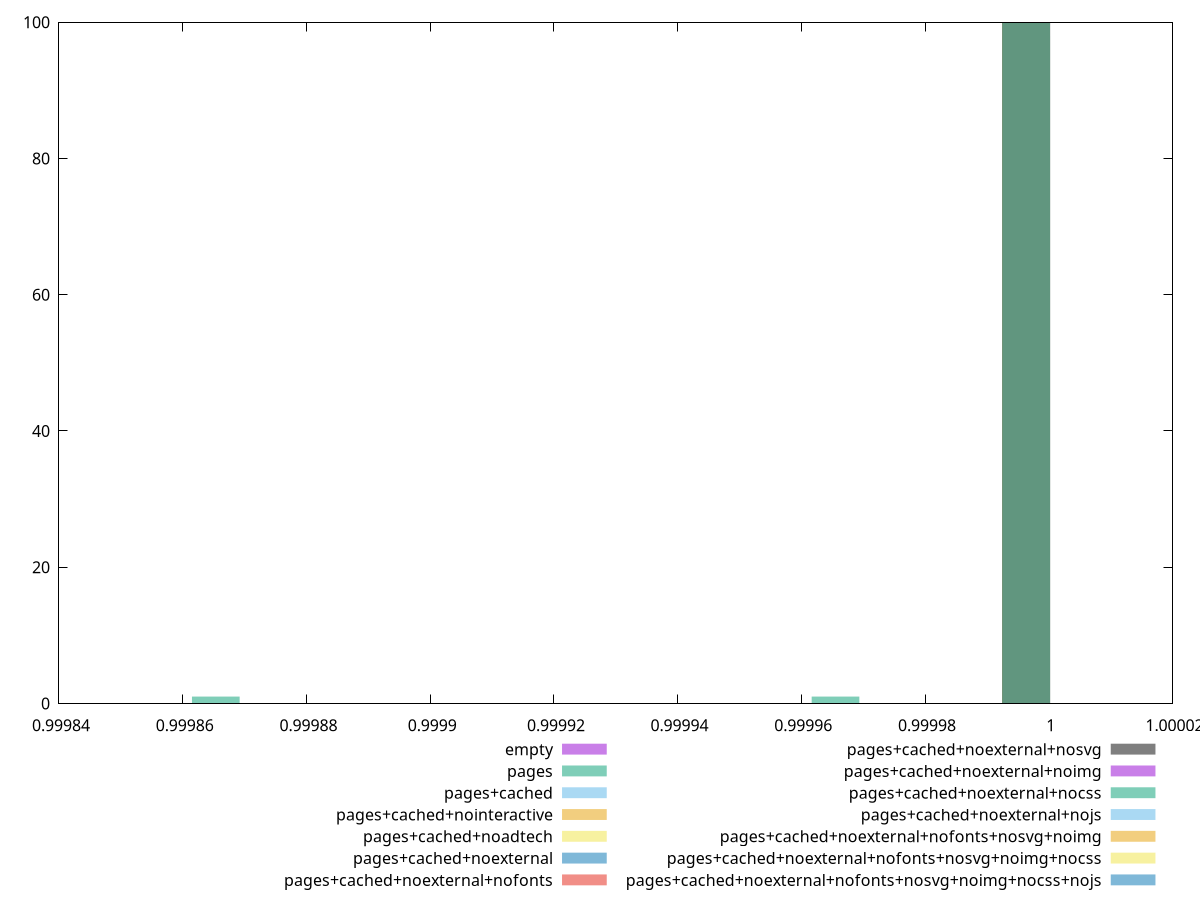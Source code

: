 reset
set terminal svg size 640, 620 enhanced background rgb 'white'
set output "reprap/estimated-input-latency/comparison/histogram/all_score.svg"

$empty <<EOF
0.9999963479498979 100
EOF

$pages <<EOF
0.9998653464170576 1
0.9999963479498979 98
0.9999655240598178 1
EOF

$pagesCached <<EOF
0.9999963479498979 100
EOF

$pagesCachedNointeractive <<EOF
0.9999963479498979 100
EOF

$pagesCachedNoadtech <<EOF
0.9999963479498979 100
EOF

$pagesCachedNoexternal <<EOF
0.9999963479498979 100
EOF

$pagesCachedNoexternalNofonts <<EOF
0.9999963479498979 100
EOF

$pagesCachedNoexternalNosvg <<EOF
0.9999963479498979 100
EOF

$pagesCachedNoexternalNoimg <<EOF
0.9999963479498979 100
EOF

$pagesCachedNoexternalNocss <<EOF
0.9999963479498979 100
EOF

$pagesCachedNoexternalNojs <<EOF
0.9999963479498979 100
EOF

$pagesCachedNoexternalNofontsNosvgNoimg <<EOF
0.9999963479498979 100
EOF

$pagesCachedNoexternalNofontsNosvgNoimgNocss <<EOF
0.9999963479498979 100
EOF

$pagesCachedNoexternalNofontsNosvgNoimgNocssNojs <<EOF
0.9999963479498979 100
EOF

set key outside below
set boxwidth 0.00000770597252001555
set yrange [0:100]
set style fill transparent solid 0.5 noborder

plot \
  $empty title "empty" with boxes, \
  $pages title "pages" with boxes, \
  $pagesCached title "pages+cached" with boxes, \
  $pagesCachedNointeractive title "pages+cached+nointeractive" with boxes, \
  $pagesCachedNoadtech title "pages+cached+noadtech" with boxes, \
  $pagesCachedNoexternal title "pages+cached+noexternal" with boxes, \
  $pagesCachedNoexternalNofonts title "pages+cached+noexternal+nofonts" with boxes, \
  $pagesCachedNoexternalNosvg title "pages+cached+noexternal+nosvg" with boxes, \
  $pagesCachedNoexternalNoimg title "pages+cached+noexternal+noimg" with boxes, \
  $pagesCachedNoexternalNocss title "pages+cached+noexternal+nocss" with boxes, \
  $pagesCachedNoexternalNojs title "pages+cached+noexternal+nojs" with boxes, \
  $pagesCachedNoexternalNofontsNosvgNoimg title "pages+cached+noexternal+nofonts+nosvg+noimg" with boxes, \
  $pagesCachedNoexternalNofontsNosvgNoimgNocss title "pages+cached+noexternal+nofonts+nosvg+noimg+nocss" with boxes, \
  $pagesCachedNoexternalNofontsNosvgNoimgNocssNojs title "pages+cached+noexternal+nofonts+nosvg+noimg+nocss+nojs" with boxes, \


reset
